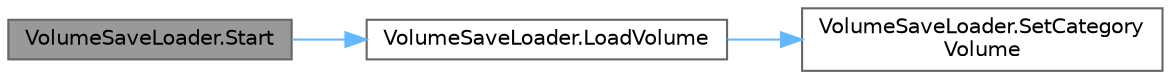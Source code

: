 digraph "VolumeSaveLoader.Start"
{
 // LATEX_PDF_SIZE
  bgcolor="transparent";
  edge [fontname=Helvetica,fontsize=10,labelfontname=Helvetica,labelfontsize=10];
  node [fontname=Helvetica,fontsize=10,shape=box,height=0.2,width=0.4];
  rankdir="LR";
  Node1 [id="Node000001",label="VolumeSaveLoader.Start",height=0.2,width=0.4,color="gray40", fillcolor="grey60", style="filled", fontcolor="black",tooltip=" "];
  Node1 -> Node2 [id="edge1_Node000001_Node000002",color="steelblue1",style="solid",tooltip=" "];
  Node2 [id="Node000002",label="VolumeSaveLoader.LoadVolume",height=0.2,width=0.4,color="grey40", fillcolor="white", style="filled",URL="$class_volume_save_loader.html#a3c2804d71524bca16c3c064179b2042c",tooltip="各カテゴリの音量を外部ファイルから読み込む。"];
  Node2 -> Node3 [id="edge2_Node000002_Node000003",color="steelblue1",style="solid",tooltip=" "];
  Node3 [id="Node000003",label="VolumeSaveLoader.SetCategory\lVolume",height=0.2,width=0.4,color="grey40", fillcolor="white", style="filled",URL="$class_volume_save_loader.html#afd1c8af70f1a25ac3472e7c45039b0b9",tooltip="カテゴリの音量を設定する。"];
}
